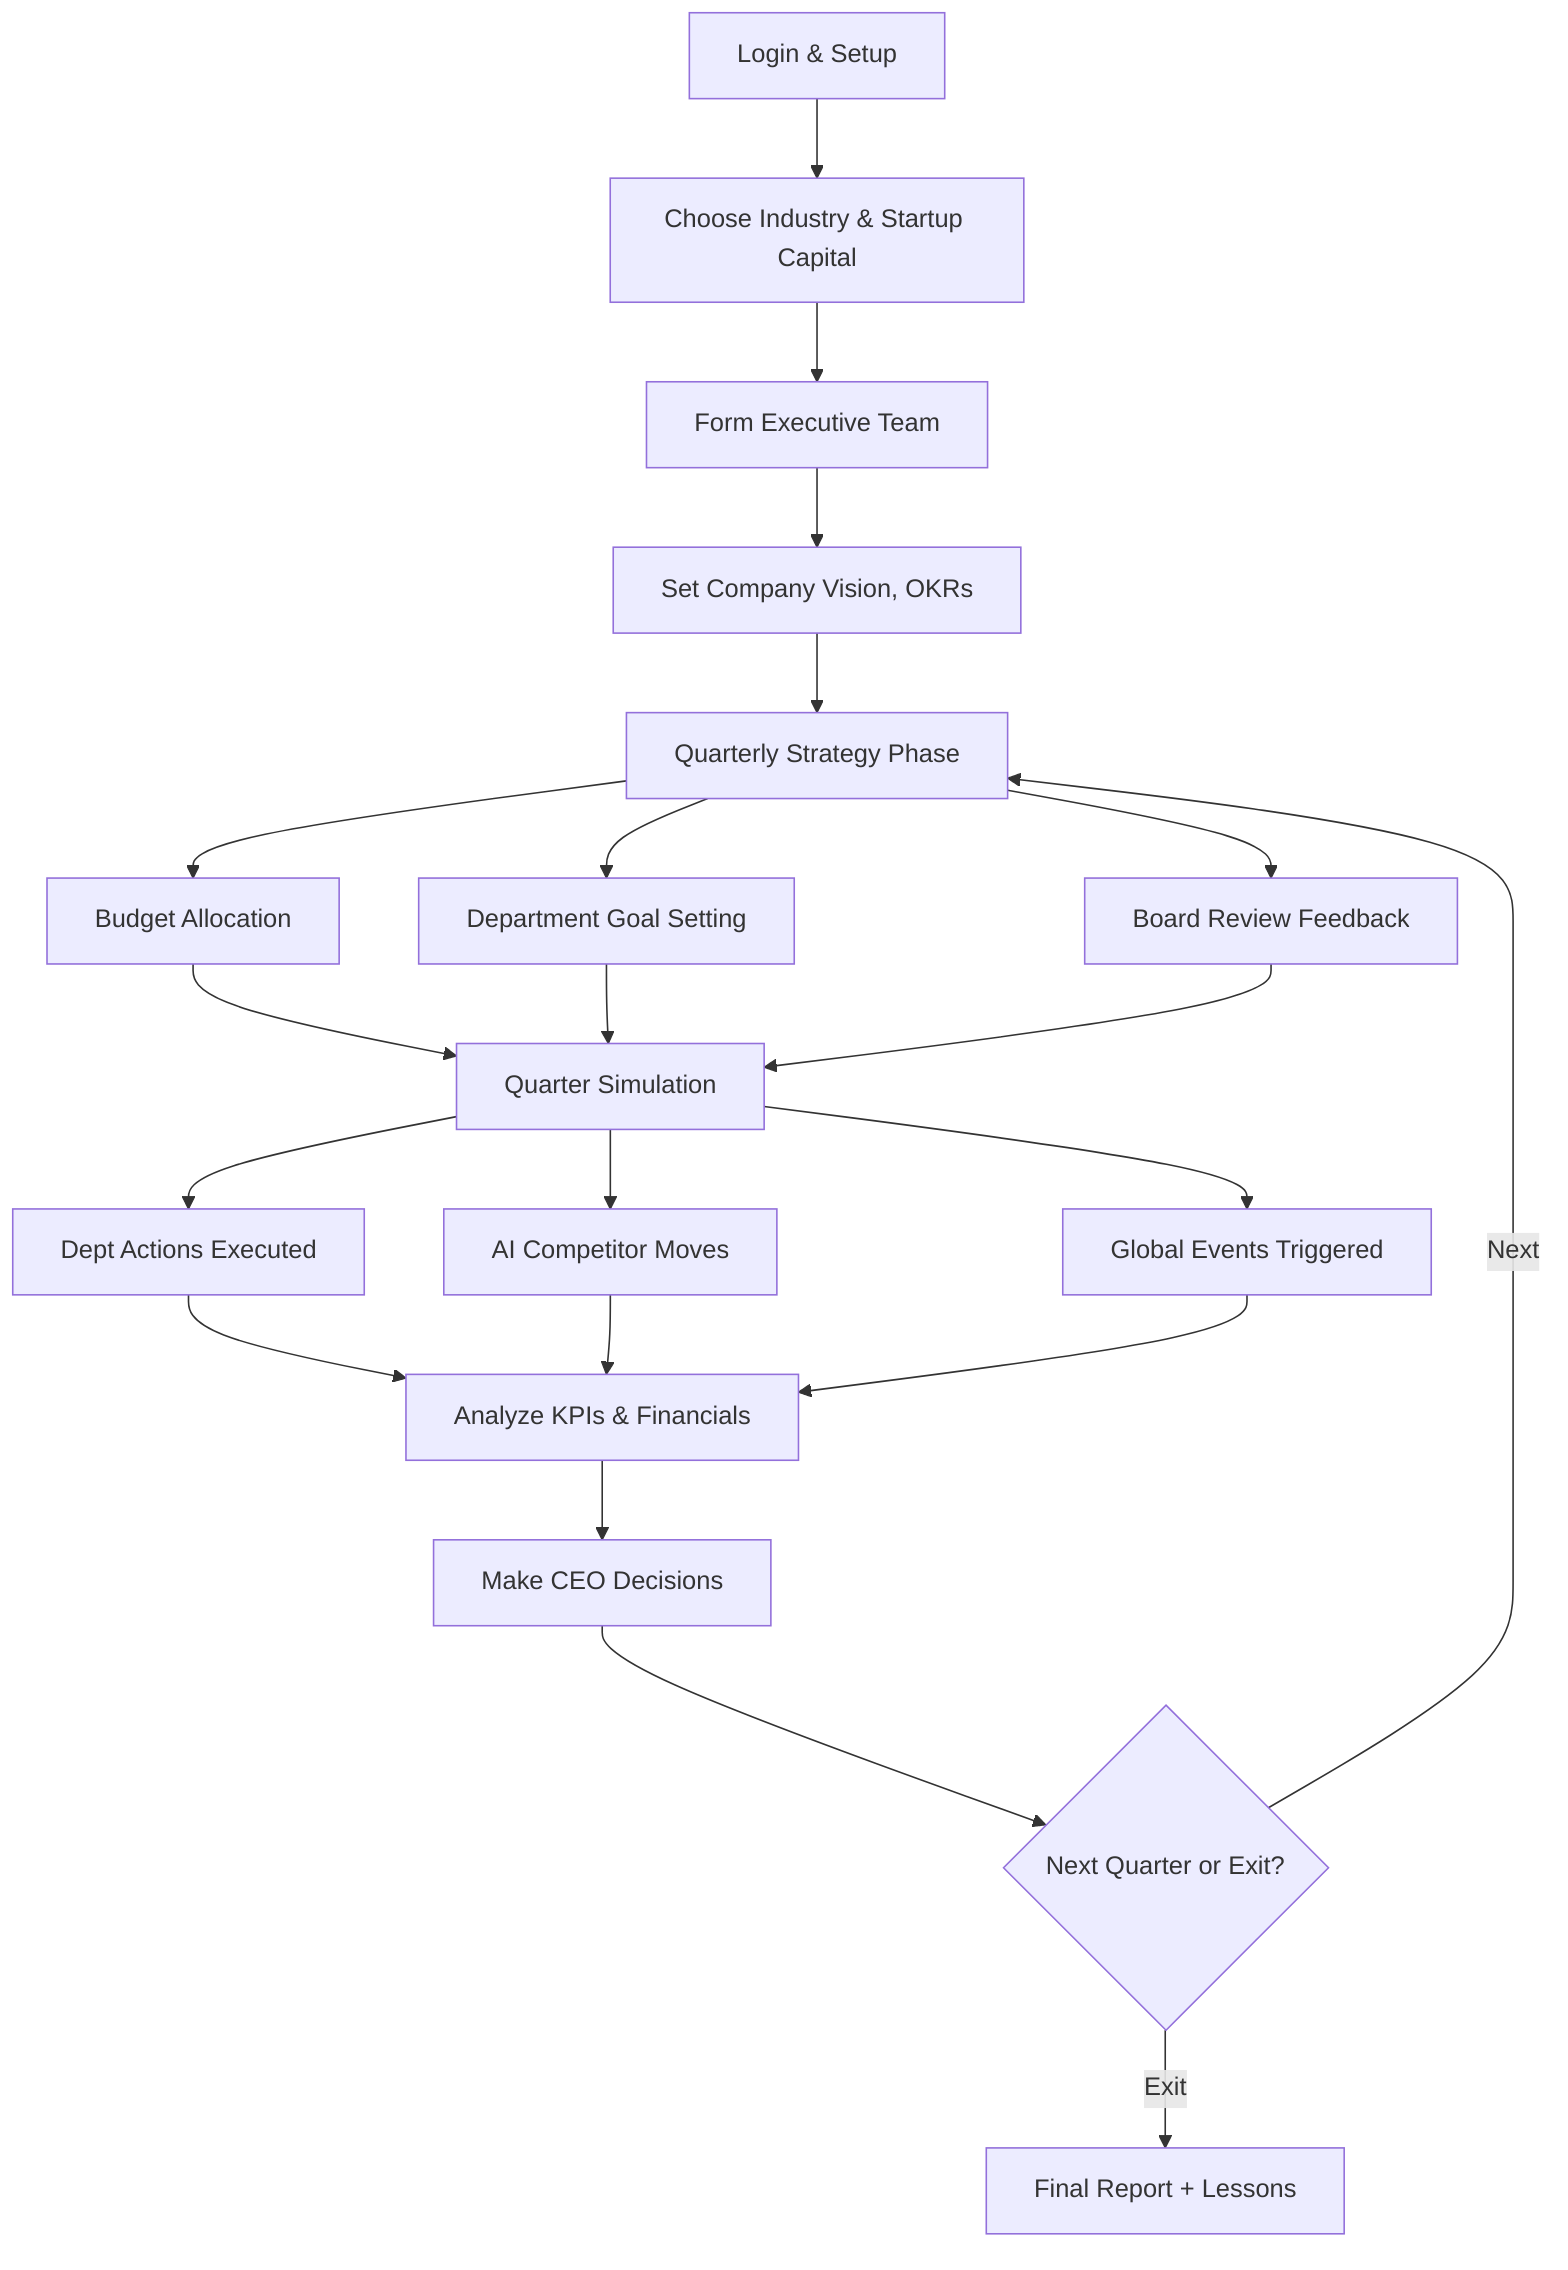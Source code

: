 flowchart TD
  A[Login & Setup] --> B[Choose Industry & Startup Capital]
  B --> C[Form Executive Team]
  C --> D[Set Company Vision, OKRs]
  D --> E[Quarterly Strategy Phase]
  E --> F1[Budget Allocation]
  E --> F2[Department Goal Setting]
  E --> F3[Board Review Feedback]

  F1 --> G[Quarter Simulation]
  F2 --> G
  F3 --> G

  G --> H1[Dept Actions Executed]
  G --> H2[AI Competitor Moves]
  G --> H3[Global Events Triggered]

  H1 --> I[Analyze KPIs & Financials]
  H2 --> I
  H3 --> I

  I --> J[Make CEO Decisions]
  J --> K{Next Quarter or Exit?}
  K -->|Next| E
  K -->|Exit| L[Final Report + Lessons]